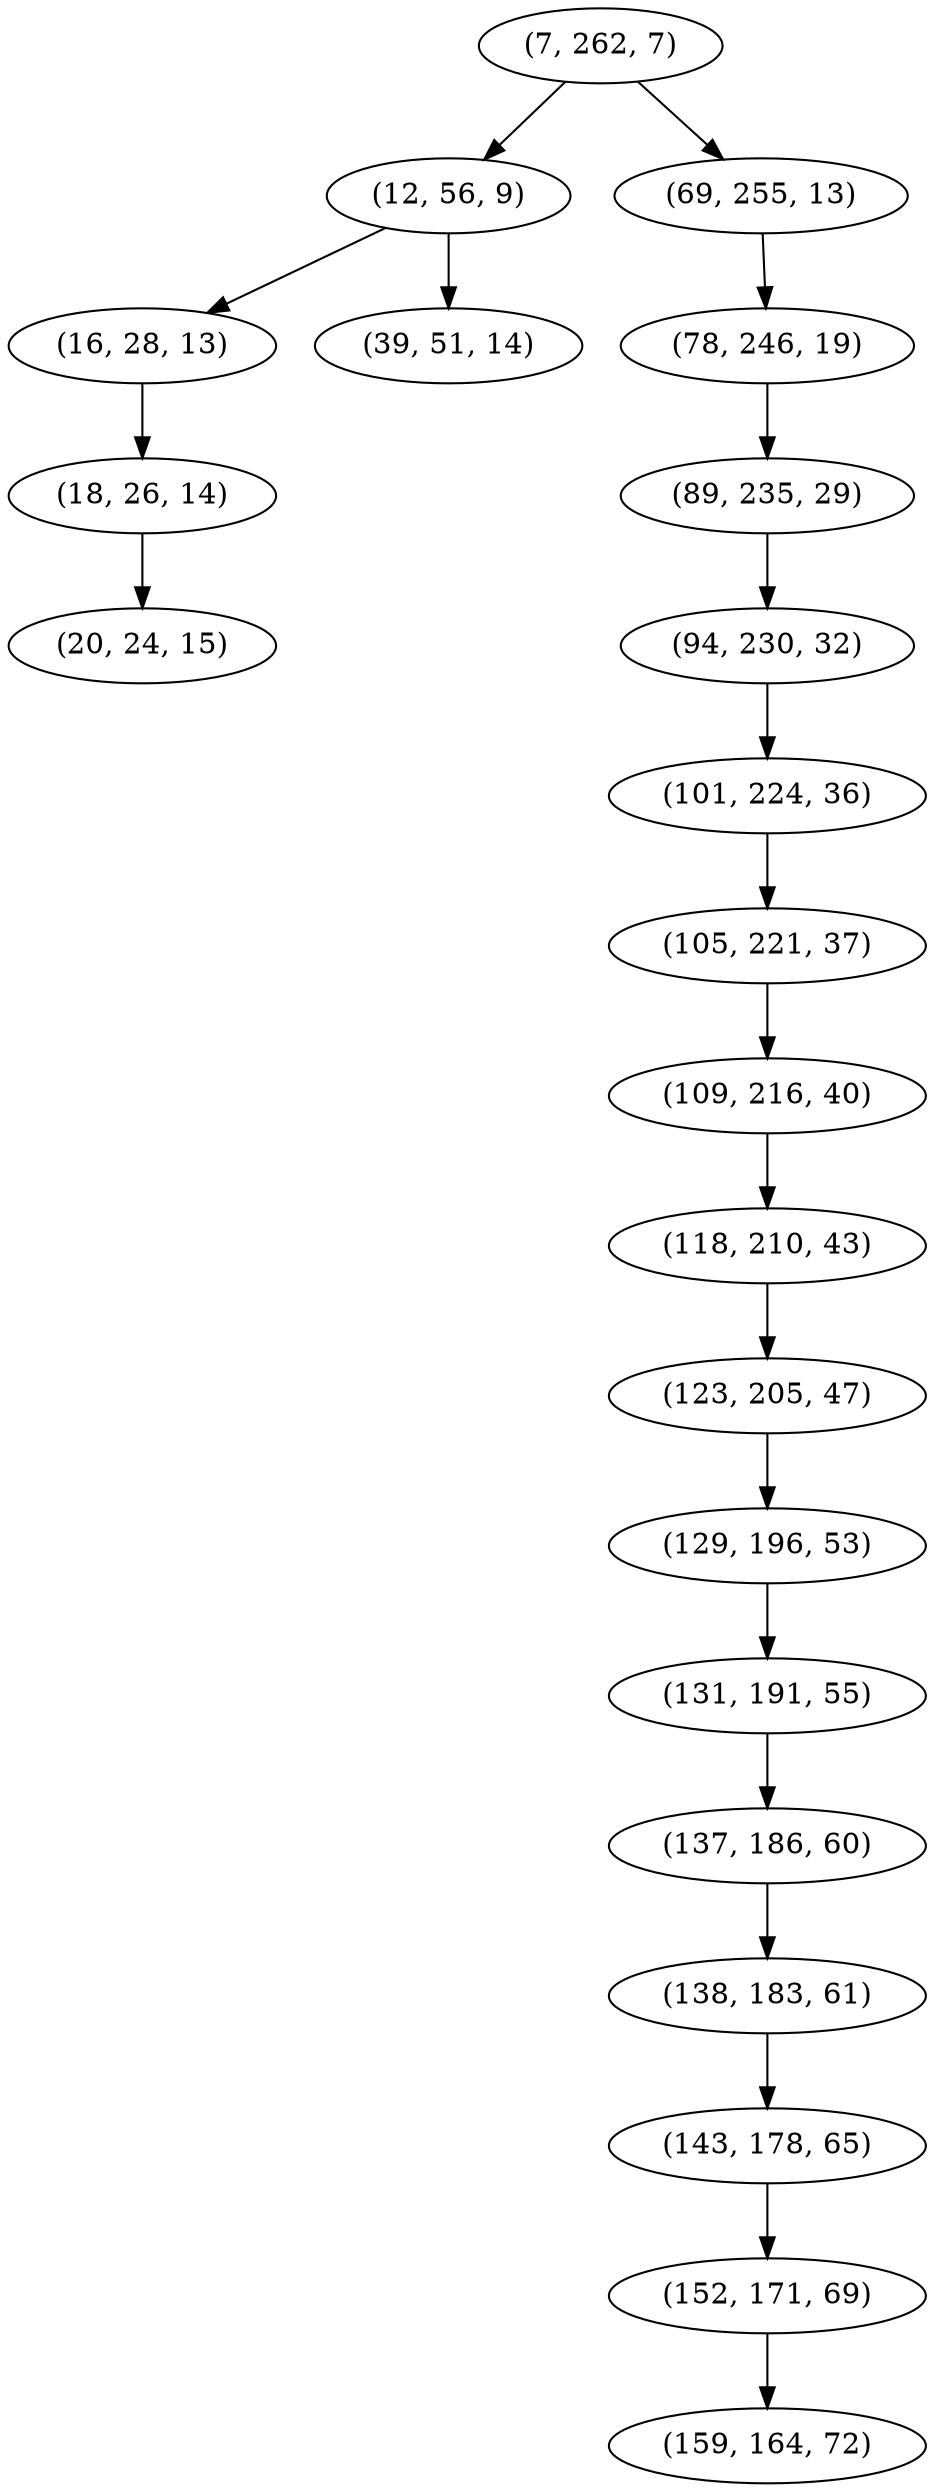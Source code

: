 digraph tree {
    "(7, 262, 7)";
    "(12, 56, 9)";
    "(16, 28, 13)";
    "(18, 26, 14)";
    "(20, 24, 15)";
    "(39, 51, 14)";
    "(69, 255, 13)";
    "(78, 246, 19)";
    "(89, 235, 29)";
    "(94, 230, 32)";
    "(101, 224, 36)";
    "(105, 221, 37)";
    "(109, 216, 40)";
    "(118, 210, 43)";
    "(123, 205, 47)";
    "(129, 196, 53)";
    "(131, 191, 55)";
    "(137, 186, 60)";
    "(138, 183, 61)";
    "(143, 178, 65)";
    "(152, 171, 69)";
    "(159, 164, 72)";
    "(7, 262, 7)" -> "(12, 56, 9)";
    "(7, 262, 7)" -> "(69, 255, 13)";
    "(12, 56, 9)" -> "(16, 28, 13)";
    "(12, 56, 9)" -> "(39, 51, 14)";
    "(16, 28, 13)" -> "(18, 26, 14)";
    "(18, 26, 14)" -> "(20, 24, 15)";
    "(69, 255, 13)" -> "(78, 246, 19)";
    "(78, 246, 19)" -> "(89, 235, 29)";
    "(89, 235, 29)" -> "(94, 230, 32)";
    "(94, 230, 32)" -> "(101, 224, 36)";
    "(101, 224, 36)" -> "(105, 221, 37)";
    "(105, 221, 37)" -> "(109, 216, 40)";
    "(109, 216, 40)" -> "(118, 210, 43)";
    "(118, 210, 43)" -> "(123, 205, 47)";
    "(123, 205, 47)" -> "(129, 196, 53)";
    "(129, 196, 53)" -> "(131, 191, 55)";
    "(131, 191, 55)" -> "(137, 186, 60)";
    "(137, 186, 60)" -> "(138, 183, 61)";
    "(138, 183, 61)" -> "(143, 178, 65)";
    "(143, 178, 65)" -> "(152, 171, 69)";
    "(152, 171, 69)" -> "(159, 164, 72)";
}
